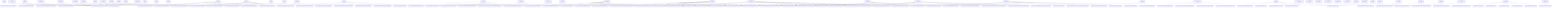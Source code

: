 graph TD
    bioetl_cli_commands___init__["__init__<br/>(3 lines)"]
    bioetl_cli_commands_chembl_activity["chembl_activity<br/>(32 lines)"]
    bioetl_cli_commands_chembl_activity --> bioetl_cli_command_PipelineCommandConfig
    bioetl_cli_commands_chembl_activity --> bioetl_config_paths_get_config_path
    bioetl_cli_commands_chembl_activity --> bioetl_pipelines_chembl_activity_ActivityPipeline
    bioetl_cli_commands_chembl_assay["chembl_assay<br/>(32 lines)"]
    bioetl_cli_commands_chembl_assay --> bioetl_cli_command_PipelineCommandConfig
    bioetl_cli_commands_chembl_assay --> bioetl_config_paths_get_config_path
    bioetl_cli_commands_chembl_assay --> bioetl_pipelines_chembl_assay_AssayPipeline
    bioetl_cli_commands_chembl_document["chembl_document<br/>(35 lines)"]
    bioetl_cli_commands_chembl_document --> bioetl_cli_command_PipelineCommandConfig
    bioetl_cli_commands_chembl_document --> bioetl_config_paths_get_config_path
    bioetl_cli_commands_chembl_document --> bioetl_pipelines_chembl_document_DocumentPipeline
    bioetl_cli_commands_chembl_target["chembl_target<br/>(33 lines)"]
    bioetl_cli_commands_chembl_target --> bioetl_cli_command_PipelineCommandConfig
    bioetl_cli_commands_chembl_target --> bioetl_config_paths_get_config_path
    bioetl_cli_commands_chembl_target --> bioetl_pipelines_chembl_target_TargetPipeline
    bioetl_cli_commands_chembl_testitem["chembl_testitem<br/>(32 lines)"]
    bioetl_cli_commands_chembl_testitem --> bioetl_cli_command_PipelineCommandConfig
    bioetl_cli_commands_chembl_testitem --> bioetl_config_paths_get_config_path
    bioetl_cli_commands_chembl_testitem --> bioetl_pipelines_chembl_testitem_TestItemPipeline
    bioetl_cli_commands_crossref["crossref<br/>(25 lines)"]
    bioetl_cli_commands_crossref --> bioetl_cli_command_PipelineCommandConfig
    bioetl_cli_commands_crossref --> bioetl_config_paths_get_config_path
    bioetl_cli_commands_crossref --> bioetl_sources_crossref_pipeline_CrossrefPipeline
    bioetl_cli_commands_gtp_iuphar["gtp_iuphar<br/>(31 lines)"]
    bioetl_cli_commands_gtp_iuphar --> bioetl_cli_command_PipelineCommandConfig
    bioetl_cli_commands_gtp_iuphar --> bioetl_config_paths_get_config_path
    bioetl_cli_commands_gtp_iuphar --> bioetl_sources_iuphar_pipeline_GtpIupharPipeline
    bioetl_cli_commands_iuphar_target["iuphar_target<br/>(5 lines)"]
    bioetl_cli_commands_iuphar_target --> bioetl_cli_commands_gtp_iuphar_build_command_config
    bioetl_cli_commands_openalex["openalex<br/>(25 lines)"]
    bioetl_cli_commands_openalex --> bioetl_cli_command_PipelineCommandConfig
    bioetl_cli_commands_openalex --> bioetl_config_paths_get_config_path
    bioetl_cli_commands_openalex --> bioetl_sources_openalex_pipeline_OpenAlexPipeline
    bioetl_cli_commands_pubchem_molecule["pubchem_molecule<br/>(25 lines)"]
    bioetl_cli_commands_pubchem_molecule --> bioetl_cli_command_PipelineCommandConfig
    bioetl_cli_commands_pubchem_molecule --> bioetl_config_paths_get_config_path
    bioetl_cli_commands_pubchem_molecule --> bioetl_sources_pubchem_pipeline_PubChemPipeline
    bioetl_cli_commands_pubmed["pubmed<br/>(25 lines)"]
    bioetl_cli_commands_pubmed --> bioetl_cli_command_PipelineCommandConfig
    bioetl_cli_commands_pubmed --> bioetl_config_paths_get_config_path
    bioetl_cli_commands_pubmed --> bioetl_sources_pubmed_pipeline_PubMedPipeline
    bioetl_cli_commands_semantic_scholar["semantic_scholar<br/>(25 lines)"]
    bioetl_cli_commands_semantic_scholar --> bioetl_cli_command_PipelineCommandConfig
    bioetl_cli_commands_semantic_scholar --> bioetl_config_paths_get_config_path
    bioetl_cli_commands_semantic_scholar --> bioetl_sources_semantic_scholar_pipeline_SemanticScholarPipeline
    bioetl_cli_commands_uniprot_protein["uniprot_protein<br/>(25 lines)"]
    bioetl_cli_commands_uniprot_protein --> bioetl_cli_command_PipelineCommandConfig
    bioetl_cli_commands_uniprot_protein --> bioetl_config_paths_get_config_path
    bioetl_cli_commands_uniprot_protein --> bioetl_sources_uniprot_pipeline_UniProtPipeline
    bioetl_pipelines___init__["__init__<br/>(73 lines)"]
    bioetl_pipelines___init__ --> bioetl_pipelines_base_PipelineBase
    bioetl_pipelines___init__ --> bioetl_pipelines_chembl_activity_ActivityPipeline
    bioetl_pipelines___init__ --> bioetl_pipelines_chembl_assay_AssayPipeline
    bioetl_pipelines___init__ --> bioetl_pipelines_chembl_document_DocumentPipeline
    bioetl_pipelines___init__ --> bioetl_pipelines_chembl_target_TargetPipeline
    bioetl_pipelines___init__ --> bioetl_pipelines_chembl_testitem_TestItemPipeline
    bioetl_pipelines___init__ --> bioetl_sources_crossref_pipeline_CrossrefPipeline
    bioetl_pipelines___init__ --> bioetl_sources_iuphar_pipeline_GtpIupharPipeline
    bioetl_pipelines___init__ --> bioetl_sources_openalex_pipeline_OpenAlexPipeline
    bioetl_pipelines_activity["activity<br/>(5 lines)"]
    bioetl_pipelines_activity --> bioetl_pipelines_chembl_activity_ActivityPipeline
    bioetl_pipelines_assay["assay<br/>(5 lines)"]
    bioetl_pipelines_assay --> bioetl_pipelines_chembl_assay_AssayPipeline
    bioetl_pipelines_base["base<br/>(1314 lines)"]
    bioetl_pipelines_base --> bioetl_config_PipelineConfig
    bioetl_pipelines_base --> bioetl_core_api_client_UnifiedAPIClient
    bioetl_pipelines_base --> bioetl_core_chembl_ChemblClientContext
    bioetl_pipelines_base --> bioetl_core_chembl_build_chembl_client_context
    bioetl_pipelines_base --> bioetl_core_chembl_create_chembl_client
    bioetl_pipelines_base --> bioetl_core_chembl_create_pipeline_output_writer
    bioetl_pipelines_chembl___init__["__init__<br/>(15 lines)"]
    bioetl_pipelines_chembl___init__ --> bioetl_pipelines_chembl_chembl_activity_ActivityPipeline
    bioetl_pipelines_chembl___init__ --> bioetl_pipelines_chembl_chembl_assay_AssayPipeline
    bioetl_pipelines_chembl___init__ --> bioetl_pipelines_chembl_chembl_document_DocumentPipeline
    bioetl_pipelines_chembl___init__ --> bioetl_pipelines_chembl_chembl_target_TargetPipeline
    bioetl_pipelines_chembl___init__ --> bioetl_pipelines_chembl_chembl_testitem_TestItemPipeline
    bioetl_pipelines_chembl_chembl_document["chembl_document<br/>(33 lines)"]
    bioetl_pipelines_chembl_chembl_document --> bioetl_config_PipelineConfig
    bioetl_pipelines_chembl_chembl_document --> bioetl_sources_chembl_document_pipeline_DocumentPipeline
    bioetl_pipelines_chembl_chembl_target["chembl_target<br/>(45 lines)"]
    bioetl_pipelines_chembl_chembl_target --> bioetl_config_PipelineConfig
    bioetl_pipelines_chembl_chembl_target --> bioetl_sources_chembl_target_pipeline_TargetPipeline
    bioetl_pipelines_chembl_chembl_testitem["chembl_testitem<br/>(29 lines)"]
    bioetl_pipelines_chembl_chembl_testitem --> bioetl_config_PipelineConfig
    bioetl_pipelines_chembl_chembl_testitem --> bioetl_sources_chembl_testitem_pipeline_TestItemPipeline
    bioetl_pipelines_chembl_chembl_testitem --> bioetl_sources_pubchem_normalizer_pubchem_normalizer_PubChemNormalizer
    bioetl_pipelines_chembl_activity["chembl_activity<br/>(644 lines)"]
    bioetl_pipelines_chembl_activity --> bioetl_clients_chembl_activity_ActivityChEMBLClient
    bioetl_pipelines_chembl_activity --> bioetl_config_PipelineConfig
    bioetl_pipelines_chembl_activity --> bioetl_core_logger_UnifiedLogger
    bioetl_pipelines_chembl_activity --> bioetl_pipelines_base_PipelineBase
    bioetl_pipelines_chembl_activity --> bioetl_schemas_chembl_activity_ActivitySchema
    bioetl_pipelines_chembl_activity --> bioetl_schemas_input_schemas_ActivityInputSchema
    bioetl_pipelines_chembl_activity --> bioetl_schemas_registry_schema_registry
    bioetl_pipelines_chembl_activity --> bioetl_sources_chembl_activity_output_activity_output_ActivityOutputWriter
    bioetl_pipelines_chembl_activity --> bioetl_sources_chembl_activity_parser_activity_parser_ACTIVITY_FALLBACK_BUSINESS_COLUMNS
    bioetl_pipelines_chembl_assay["chembl_assay<br/>(635 lines)"]
    bioetl_pipelines_chembl_assay --> bioetl_clients_chembl_assay_AssayChEMBLClient
    bioetl_pipelines_chembl_assay --> bioetl_config_PipelineConfig
    bioetl_pipelines_chembl_assay --> bioetl_core_api_client_CircuitBreakerOpenError
    bioetl_pipelines_chembl_assay --> bioetl_core_logger_UnifiedLogger
    bioetl_pipelines_chembl_assay --> bioetl_normalizers_registry
    bioetl_pipelines_chembl_assay --> bioetl_pipelines_base_PipelineBase
    bioetl_pipelines_chembl_assay --> bioetl_schemas_chembl_assay_AssaySchema
    bioetl_pipelines_chembl_assay --> bioetl_schemas_input_schemas_AssayInputSchema
    bioetl_pipelines_chembl_assay --> bioetl_schemas_registry_schema_registry
    bioetl_pipelines_chembl_document["chembl_document<br/>(1103 lines)"]
    bioetl_pipelines_chembl_document --> bioetl_config_PipelineConfig
    bioetl_pipelines_chembl_document --> bioetl_core_api_client_CircuitBreakerOpenError
    bioetl_pipelines_chembl_document --> bioetl_core_api_client_UnifiedAPIClient
    bioetl_pipelines_chembl_document --> bioetl_core_logger_UnifiedLogger
    bioetl_pipelines_chembl_document --> bioetl_pandera_pandas_DataFrameModel
    bioetl_pipelines_chembl_document --> bioetl_pipelines_base_EnrichmentStage
    bioetl_pipelines_chembl_document --> bioetl_pipelines_base_PipelineBase
    bioetl_pipelines_chembl_document --> bioetl_pipelines_base_enrichment_stage_registry
    bioetl_pipelines_chembl_document --> bioetl_schemas_chembl_document_DocumentNormalizedSchema
    bioetl_pipelines_chembl_document --> bioetl_schemas_chembl_document_DocumentRawSchema
    bioetl_pipelines_chembl_target["chembl_target<br/>(979 lines)"]
    bioetl_pipelines_chembl_target --> bioetl_config_PipelineConfig
    bioetl_pipelines_chembl_target --> bioetl_core_logger_UnifiedLogger
    bioetl_pipelines_chembl_target --> bioetl_normalizers_registry
    bioetl_pipelines_chembl_target --> bioetl_pipelines_base_EnrichmentStage
    bioetl_pipelines_chembl_target --> bioetl_pipelines_base_PipelineBase
    bioetl_pipelines_chembl_target --> bioetl_pipelines_base_enrichment_stage_registry
    bioetl_pipelines_chembl_target --> bioetl_schemas_chembl_target_ProteinClassSchema
    bioetl_pipelines_chembl_target --> bioetl_schemas_chembl_target_TargetComponentSchema
    bioetl_pipelines_chembl_target --> bioetl_schemas_chembl_target_TargetSchema
    bioetl_pipelines_chembl_testitem["chembl_testitem<br/>(911 lines)"]
    bioetl_pipelines_chembl_testitem --> bioetl_config_PipelineConfig
    bioetl_pipelines_chembl_testitem --> bioetl_core_logger_UnifiedLogger
    bioetl_pipelines_chembl_testitem --> bioetl_normalizers_registry
    bioetl_pipelines_chembl_testitem --> bioetl_pipelines_base_PipelineBase
    bioetl_pipelines_chembl_testitem --> bioetl_schemas_chembl_testitem_TestItemSchema
    bioetl_pipelines_chembl_testitem --> bioetl_schemas_registry_schema_registry
    bioetl_pipelines_chembl_testitem --> bioetl_sources_chembl_testitem_client_TestItemChEMBLClient
    bioetl_pipelines_chembl_testitem --> bioetl_sources_chembl_testitem_normalizer_coerce_boolean_and_integer_columns
    bioetl_pipelines_chembl_testitem --> bioetl_sources_chembl_testitem_normalizer_normalize_smiles_columns
    bioetl_pipelines_chembl_testitem --> bioetl_sources_chembl_testitem_output_build_duplicate_summary
    bioetl_pipelines_document["document<br/>(5 lines)"]
    bioetl_pipelines_document --> bioetl_pipelines_chembl_document_DocumentPipeline
    bioetl_pipelines_document_enrichment["document_enrichment<br/>(15 lines)"]
    bioetl_pipelines_document_enrichment --> bioetl_sources_document_merge_policy_CASTERS
    bioetl_pipelines_document_enrichment --> bioetl_sources_document_merge_policy_FIELD_PRECEDENCE
    bioetl_pipelines_document_enrichment --> bioetl_sources_document_merge_policy_detect_conflicts
    bioetl_pipelines_document_enrichment --> bioetl_sources_document_merge_policy_merge_with_precedence
    bioetl_pipelines_external_source["external_source<br/>(409 lines)"]
    bioetl_pipelines_external_source --> bioetl_config_PipelineConfig
    bioetl_pipelines_external_source --> bioetl_core_logger_UnifiedLogger
    bioetl_pipelines_external_source --> bioetl_pandera_pandas_DataFrameModel
    bioetl_pipelines_external_source --> bioetl_pipelines_base_PipelineBase
    bioetl_pipelines_external_source --> bioetl_schemas_base_BaseSchema
    bioetl_pipelines_external_source --> bioetl_schemas_registry_schema_registry
    bioetl_pipelines_external_source --> bioetl_sources_chembl_document_request_external_build_adapter_configs
    bioetl_pipelines_external_source --> bioetl_sources_document_pipeline_AdapterDefinition
    bioetl_pipelines_external_source --> bioetl_utils_output_finalize_output_dataset
    bioetl_pipelines_registry["registry<br/>(53 lines)"]
    bioetl_pipelines_registry --> bioetl_pipelines_base_PipelineBase
    bioetl_pipelines_registry --> bioetl_pipelines_chembl_activity_ActivityPipeline
    bioetl_pipelines_registry --> bioetl_pipelines_chembl_assay_AssayPipeline
    bioetl_pipelines_registry --> bioetl_pipelines_chembl_document_DocumentPipeline
    bioetl_pipelines_registry --> bioetl_pipelines_chembl_target_TargetPipeline
    bioetl_pipelines_registry --> bioetl_pipelines_chembl_testitem_TestItemPipeline
    bioetl_pipelines_registry --> bioetl_sources_crossref_pipeline_CrossrefPipeline
    bioetl_pipelines_registry --> bioetl_sources_iuphar_pipeline_GtpIupharPipeline
    bioetl_pipelines_registry --> bioetl_sources_openalex_pipeline_OpenAlexPipeline
    bioetl_pipelines_target["target<br/>(5 lines)"]
    bioetl_pipelines_target --> bioetl_pipelines_chembl_target_TargetPipeline
    bioetl_pipelines_target_gold["target_gold<br/>(509 lines)"]
    bioetl_pipelines_target_gold --> bioetl_config_models_MaterializationPaths
    bioetl_pipelines_target_gold --> bioetl_core_logger_UnifiedLogger
    bioetl_pipelines_target_gold --> bioetl_core_materialization_MaterializationManager
    bioetl_pipelines_testitem["testitem<br/>(5 lines)"]
    bioetl_pipelines_testitem --> bioetl_pipelines_chembl_testitem_TestItemPipeline
    scripts___init__["__init__<br/>(17 lines)"]
    scripts___init__ --> bioetl_cli_app_PIPELINE_COMMAND_REGISTRY
    scripts___init__ --> bioetl_cli_app_PIPELINE_REGISTRY
    scripts___init__ --> bioetl_cli_app_create_pipeline_app
    scripts___init__ --> bioetl_cli_app_get_pipeline_command_config
    scripts___init__ --> bioetl_cli_app_register_pipeline_command
    scripts_generate_pipeline_metrics["generate_pipeline_metrics<br/>(419 lines)"]
    scripts_run_chembl_activity["run_chembl_activity<br/>(15 lines)"]
    scripts_run_chembl_activity --> bioetl_cli_app_create_pipeline_app
    scripts_run_chembl_assay["run_chembl_assay<br/>(15 lines)"]
    scripts_run_chembl_assay --> bioetl_cli_app_create_pipeline_app
    scripts_run_chembl_document["run_chembl_document<br/>(15 lines)"]
    scripts_run_chembl_document --> bioetl_cli_app_create_pipeline_app
    scripts_run_chembl_target["run_chembl_target<br/>(15 lines)"]
    scripts_run_chembl_target --> bioetl_cli_app_create_pipeline_app
    scripts_run_chembl_testitem["run_chembl_testitem<br/>(15 lines)"]
    scripts_run_chembl_testitem --> bioetl_cli_app_create_pipeline_app
    scripts_run_crossref["run_crossref<br/>(16 lines)"]
    scripts_run_crossref --> bioetl_cli_command_create_pipeline_command
    scripts_run_crossref --> bioetl_cli_commands_crossref_build_command_config
    scripts_run_fix_markdown["run_fix_markdown<br/>(246 lines)"]
    scripts_run_gtp_iuphar["run_gtp_iuphar<br/>(13 lines)"]
    scripts_run_gtp_iuphar --> bioetl_cli_app_create_pipeline_app
    scripts_run_inventory["run_inventory<br/>(132 lines)"]
    scripts_run_inventory --> bioetl_inventory_InventoryConfig
    scripts_run_inventory --> bioetl_inventory_InventoryRecord
    scripts_run_inventory --> bioetl_inventory_analyse_clusters
    scripts_run_inventory --> bioetl_inventory_collect_inventory
    scripts_run_inventory --> bioetl_inventory_load_inventory_config
    scripts_run_openalex["run_openalex<br/>(16 lines)"]
    scripts_run_openalex --> bioetl_cli_command_create_pipeline_command
    scripts_run_openalex --> bioetl_cli_commands_openalex_build_command_config
    scripts_run_pubchem["run_pubchem<br/>(16 lines)"]
    scripts_run_pubchem --> bioetl_cli_command_create_pipeline_command
    scripts_run_pubchem --> bioetl_cli_commands_pubchem_molecule_build_command_config
    scripts_run_pubmed["run_pubmed<br/>(16 lines)"]
    scripts_run_pubmed --> bioetl_cli_command_create_pipeline_command
    scripts_run_pubmed --> bioetl_cli_commands_pubmed_build_command_config
    scripts_run_semantic_scholar["run_semantic_scholar<br/>(16 lines)"]
    scripts_run_semantic_scholar --> bioetl_cli_command_create_pipeline_command
    scripts_run_semantic_scholar --> bioetl_cli_commands_semantic_scholar_build_command_config
    scripts_run_uniprot["run_uniprot<br/>(12 lines)"]
    scripts_run_uniprot --> bioetl_cli_app_create_pipeline_app
    scripts_validate_columns["validate_columns<br/>(206 lines)"]
    scripts_validate_columns --> bioetl_utils_validation_ColumnValidator